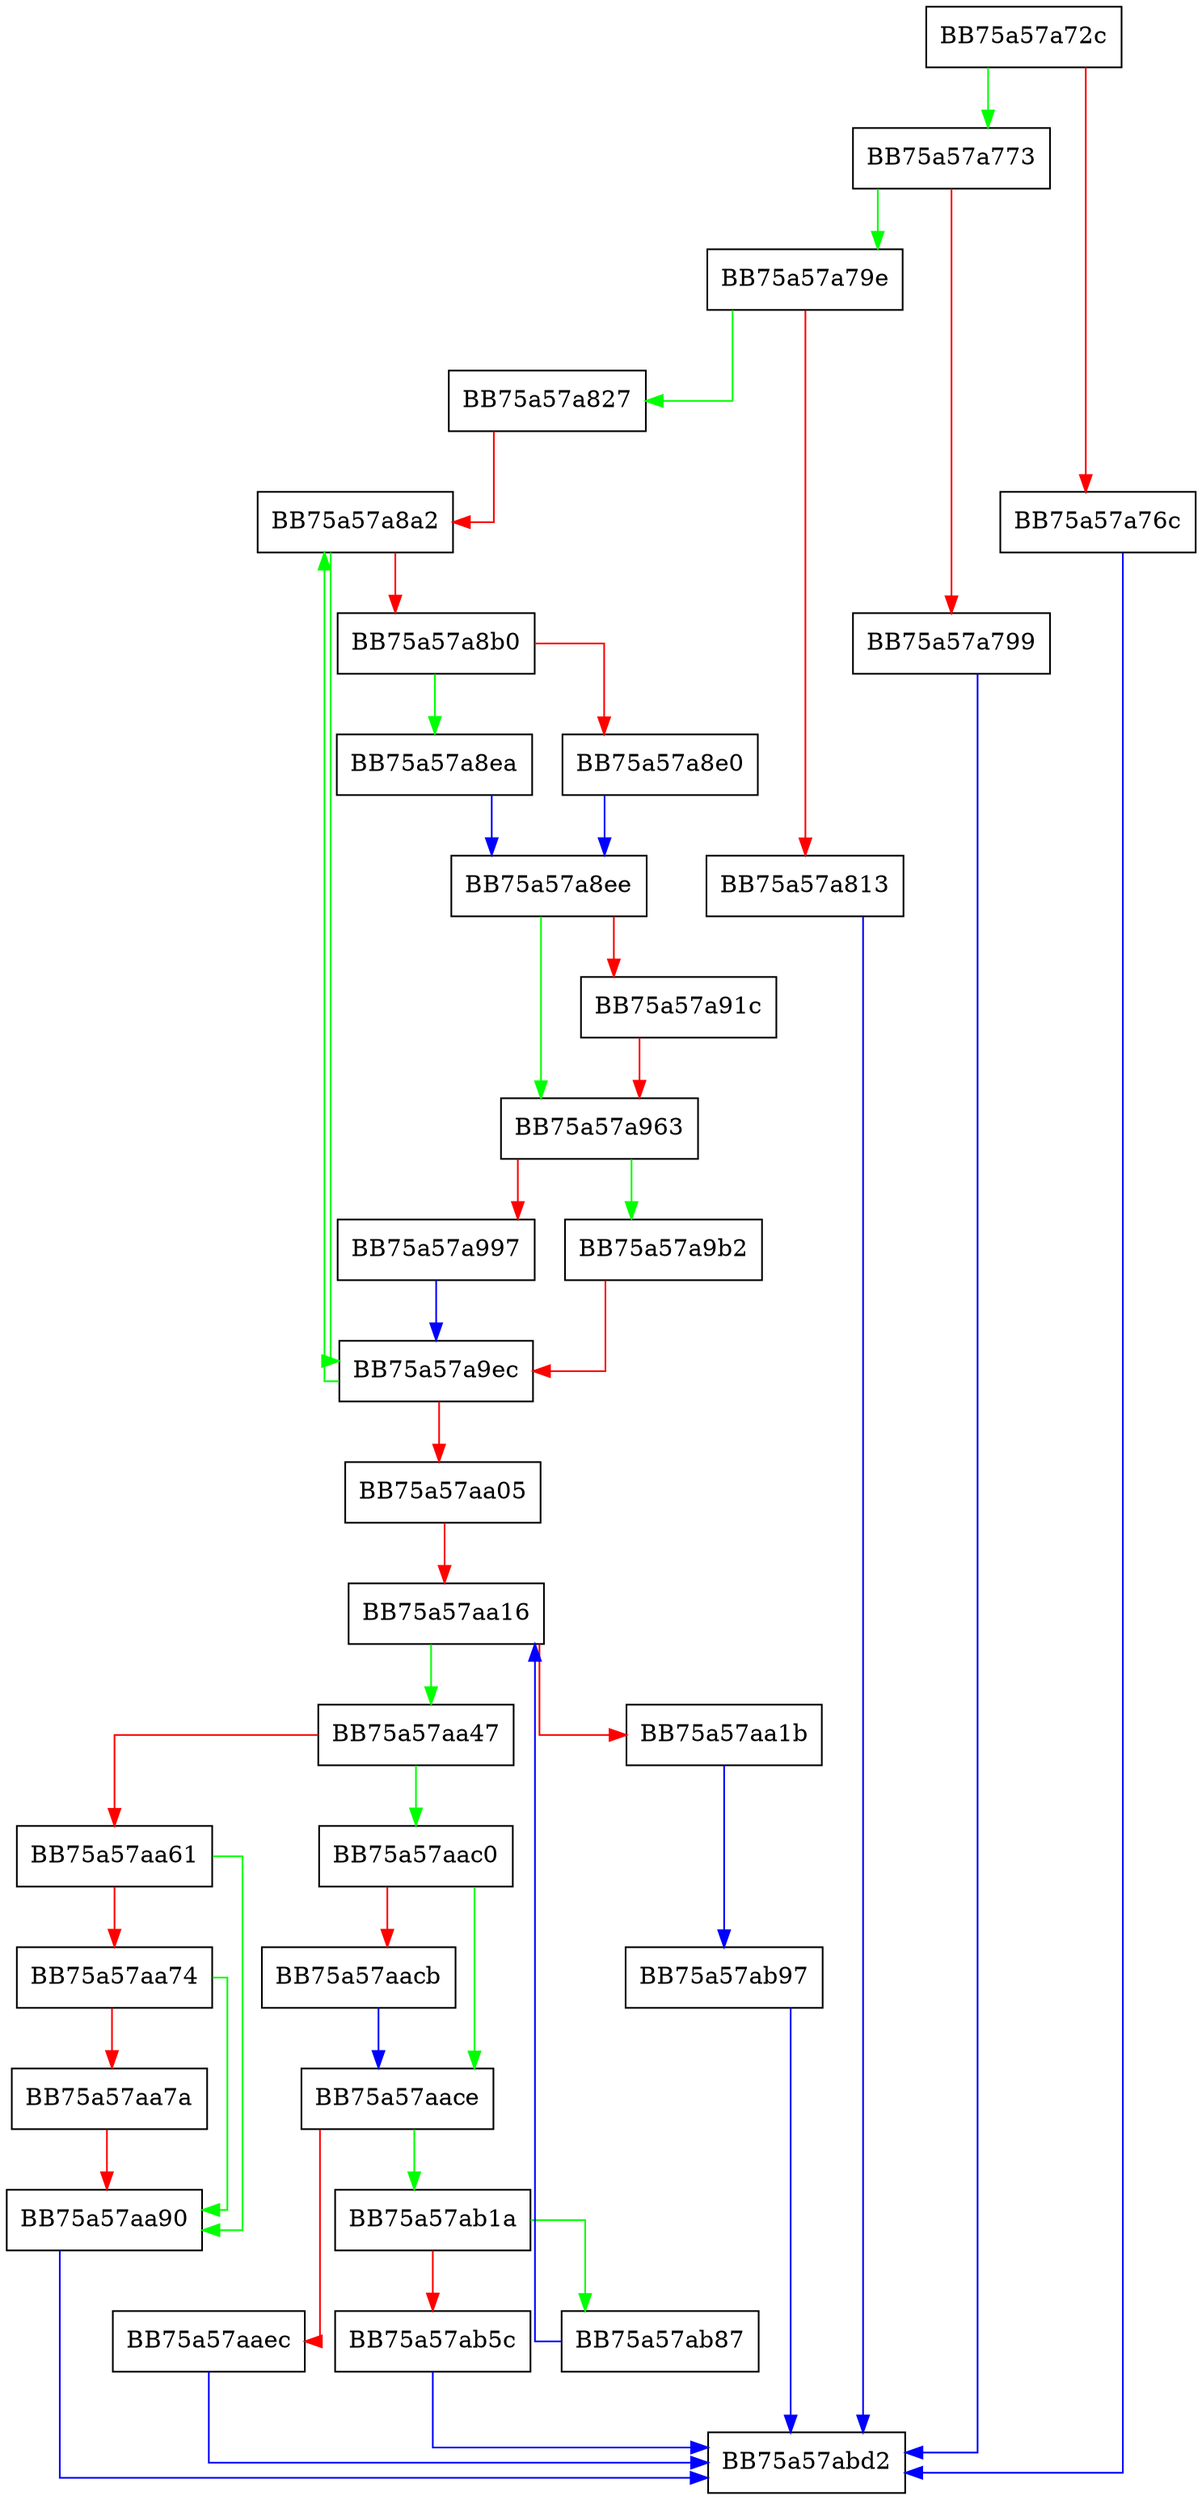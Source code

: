 digraph AddSystemFileCacheTelemetry {
  node [shape="box"];
  graph [splines=ortho];
  BB75a57a72c -> BB75a57a773 [color="green"];
  BB75a57a72c -> BB75a57a76c [color="red"];
  BB75a57a76c -> BB75a57abd2 [color="blue"];
  BB75a57a773 -> BB75a57a79e [color="green"];
  BB75a57a773 -> BB75a57a799 [color="red"];
  BB75a57a799 -> BB75a57abd2 [color="blue"];
  BB75a57a79e -> BB75a57a827 [color="green"];
  BB75a57a79e -> BB75a57a813 [color="red"];
  BB75a57a813 -> BB75a57abd2 [color="blue"];
  BB75a57a827 -> BB75a57a8a2 [color="red"];
  BB75a57a8a2 -> BB75a57a9ec [color="green"];
  BB75a57a8a2 -> BB75a57a8b0 [color="red"];
  BB75a57a8b0 -> BB75a57a8ea [color="green"];
  BB75a57a8b0 -> BB75a57a8e0 [color="red"];
  BB75a57a8e0 -> BB75a57a8ee [color="blue"];
  BB75a57a8ea -> BB75a57a8ee [color="blue"];
  BB75a57a8ee -> BB75a57a963 [color="green"];
  BB75a57a8ee -> BB75a57a91c [color="red"];
  BB75a57a91c -> BB75a57a963 [color="red"];
  BB75a57a963 -> BB75a57a9b2 [color="green"];
  BB75a57a963 -> BB75a57a997 [color="red"];
  BB75a57a997 -> BB75a57a9ec [color="blue"];
  BB75a57a9b2 -> BB75a57a9ec [color="red"];
  BB75a57a9ec -> BB75a57a8a2 [color="green"];
  BB75a57a9ec -> BB75a57aa05 [color="red"];
  BB75a57aa05 -> BB75a57aa16 [color="red"];
  BB75a57aa16 -> BB75a57aa47 [color="green"];
  BB75a57aa16 -> BB75a57aa1b [color="red"];
  BB75a57aa1b -> BB75a57ab97 [color="blue"];
  BB75a57aa47 -> BB75a57aac0 [color="green"];
  BB75a57aa47 -> BB75a57aa61 [color="red"];
  BB75a57aa61 -> BB75a57aa90 [color="green"];
  BB75a57aa61 -> BB75a57aa74 [color="red"];
  BB75a57aa74 -> BB75a57aa90 [color="green"];
  BB75a57aa74 -> BB75a57aa7a [color="red"];
  BB75a57aa7a -> BB75a57aa90 [color="red"];
  BB75a57aa90 -> BB75a57abd2 [color="blue"];
  BB75a57aac0 -> BB75a57aace [color="green"];
  BB75a57aac0 -> BB75a57aacb [color="red"];
  BB75a57aacb -> BB75a57aace [color="blue"];
  BB75a57aace -> BB75a57ab1a [color="green"];
  BB75a57aace -> BB75a57aaec [color="red"];
  BB75a57aaec -> BB75a57abd2 [color="blue"];
  BB75a57ab1a -> BB75a57ab87 [color="green"];
  BB75a57ab1a -> BB75a57ab5c [color="red"];
  BB75a57ab5c -> BB75a57abd2 [color="blue"];
  BB75a57ab87 -> BB75a57aa16 [color="blue"];
  BB75a57ab97 -> BB75a57abd2 [color="blue"];
}
